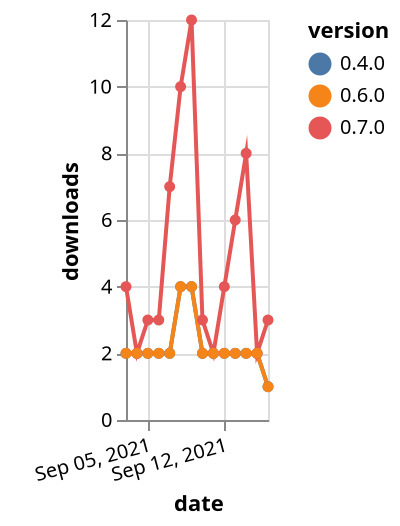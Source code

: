 {"$schema": "https://vega.github.io/schema/vega-lite/v5.json", "description": "A simple bar chart with embedded data.", "data": {"values": [{"date": "2021-09-03", "total": 1311, "delta": 2, "version": "0.4.0"}, {"date": "2021-09-04", "total": 1313, "delta": 2, "version": "0.4.0"}, {"date": "2021-09-05", "total": 1315, "delta": 2, "version": "0.4.0"}, {"date": "2021-09-06", "total": 1317, "delta": 2, "version": "0.4.0"}, {"date": "2021-09-07", "total": 1319, "delta": 2, "version": "0.4.0"}, {"date": "2021-09-08", "total": 1323, "delta": 4, "version": "0.4.0"}, {"date": "2021-09-09", "total": 1327, "delta": 4, "version": "0.4.0"}, {"date": "2021-09-10", "total": 1329, "delta": 2, "version": "0.4.0"}, {"date": "2021-09-11", "total": 1331, "delta": 2, "version": "0.4.0"}, {"date": "2021-09-12", "total": 1333, "delta": 2, "version": "0.4.0"}, {"date": "2021-09-13", "total": 1335, "delta": 2, "version": "0.4.0"}, {"date": "2021-09-14", "total": 1337, "delta": 2, "version": "0.4.0"}, {"date": "2021-09-15", "total": 1339, "delta": 2, "version": "0.4.0"}, {"date": "2021-09-16", "total": 1340, "delta": 1, "version": "0.4.0"}, {"date": "2021-09-03", "total": 1504, "delta": 4, "version": "0.7.0"}, {"date": "2021-09-04", "total": 1506, "delta": 2, "version": "0.7.0"}, {"date": "2021-09-05", "total": 1509, "delta": 3, "version": "0.7.0"}, {"date": "2021-09-06", "total": 1512, "delta": 3, "version": "0.7.0"}, {"date": "2021-09-07", "total": 1519, "delta": 7, "version": "0.7.0"}, {"date": "2021-09-08", "total": 1529, "delta": 10, "version": "0.7.0"}, {"date": "2021-09-09", "total": 1541, "delta": 12, "version": "0.7.0"}, {"date": "2021-09-10", "total": 1544, "delta": 3, "version": "0.7.0"}, {"date": "2021-09-11", "total": 1546, "delta": 2, "version": "0.7.0"}, {"date": "2021-09-12", "total": 1550, "delta": 4, "version": "0.7.0"}, {"date": "2021-09-13", "total": 1556, "delta": 6, "version": "0.7.0"}, {"date": "2021-09-14", "total": 1564, "delta": 8, "version": "0.7.0"}, {"date": "2021-09-15", "total": 1566, "delta": 2, "version": "0.7.0"}, {"date": "2021-09-16", "total": 1569, "delta": 3, "version": "0.7.0"}, {"date": "2021-09-03", "total": 898, "delta": 2, "version": "0.6.0"}, {"date": "2021-09-04", "total": 900, "delta": 2, "version": "0.6.0"}, {"date": "2021-09-05", "total": 902, "delta": 2, "version": "0.6.0"}, {"date": "2021-09-06", "total": 904, "delta": 2, "version": "0.6.0"}, {"date": "2021-09-07", "total": 906, "delta": 2, "version": "0.6.0"}, {"date": "2021-09-08", "total": 910, "delta": 4, "version": "0.6.0"}, {"date": "2021-09-09", "total": 914, "delta": 4, "version": "0.6.0"}, {"date": "2021-09-10", "total": 916, "delta": 2, "version": "0.6.0"}, {"date": "2021-09-11", "total": 918, "delta": 2, "version": "0.6.0"}, {"date": "2021-09-12", "total": 920, "delta": 2, "version": "0.6.0"}, {"date": "2021-09-13", "total": 922, "delta": 2, "version": "0.6.0"}, {"date": "2021-09-14", "total": 924, "delta": 2, "version": "0.6.0"}, {"date": "2021-09-15", "total": 926, "delta": 2, "version": "0.6.0"}, {"date": "2021-09-16", "total": 927, "delta": 1, "version": "0.6.0"}]}, "width": "container", "mark": {"type": "line", "point": {"filled": true}}, "encoding": {"x": {"field": "date", "type": "temporal", "timeUnit": "yearmonthdate", "title": "date", "axis": {"labelAngle": -15}}, "y": {"field": "delta", "type": "quantitative", "title": "downloads"}, "color": {"field": "version", "type": "nominal"}, "tooltip": {"field": "delta"}}}